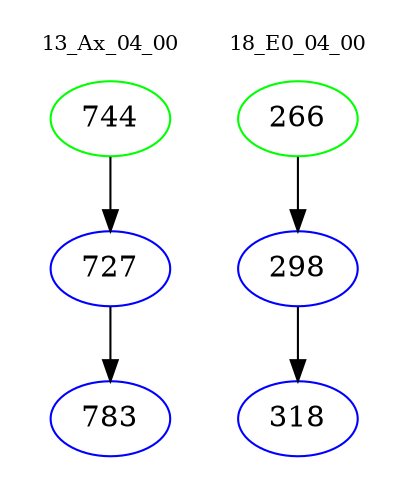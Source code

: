 digraph{
subgraph cluster_0 {
color = white
label = "13_Ax_04_00";
fontsize=10;
T0_744 [label="744", color="green"]
T0_744 -> T0_727 [color="black"]
T0_727 [label="727", color="blue"]
T0_727 -> T0_783 [color="black"]
T0_783 [label="783", color="blue"]
}
subgraph cluster_1 {
color = white
label = "18_E0_04_00";
fontsize=10;
T1_266 [label="266", color="green"]
T1_266 -> T1_298 [color="black"]
T1_298 [label="298", color="blue"]
T1_298 -> T1_318 [color="black"]
T1_318 [label="318", color="blue"]
}
}
